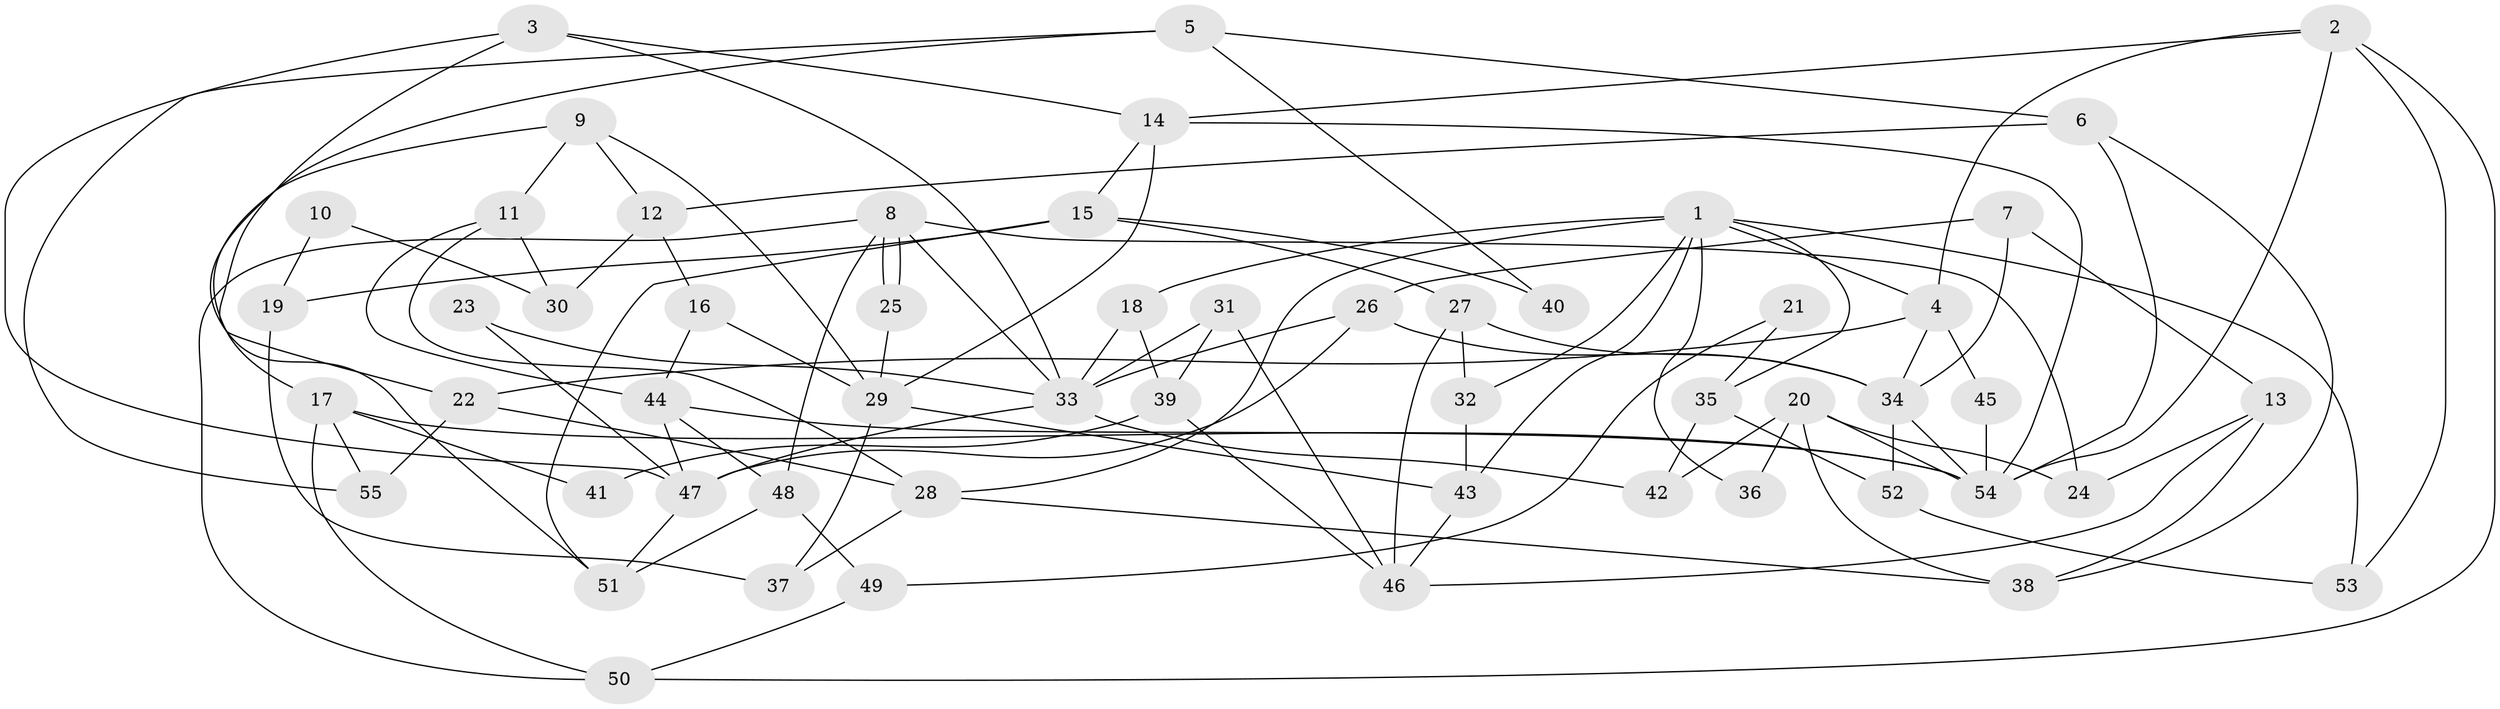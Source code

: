 // coarse degree distribution, {10: 0.06060606060606061, 4: 0.09090909090909091, 6: 0.12121212121212122, 5: 0.18181818181818182, 7: 0.21212121212121213, 8: 0.030303030303030304, 2: 0.15151515151515152, 3: 0.15151515151515152}
// Generated by graph-tools (version 1.1) at 2025/41/03/06/25 10:41:52]
// undirected, 55 vertices, 110 edges
graph export_dot {
graph [start="1"]
  node [color=gray90,style=filled];
  1;
  2;
  3;
  4;
  5;
  6;
  7;
  8;
  9;
  10;
  11;
  12;
  13;
  14;
  15;
  16;
  17;
  18;
  19;
  20;
  21;
  22;
  23;
  24;
  25;
  26;
  27;
  28;
  29;
  30;
  31;
  32;
  33;
  34;
  35;
  36;
  37;
  38;
  39;
  40;
  41;
  42;
  43;
  44;
  45;
  46;
  47;
  48;
  49;
  50;
  51;
  52;
  53;
  54;
  55;
  1 -- 18;
  1 -- 43;
  1 -- 4;
  1 -- 28;
  1 -- 32;
  1 -- 35;
  1 -- 36;
  1 -- 53;
  2 -- 54;
  2 -- 4;
  2 -- 14;
  2 -- 50;
  2 -- 53;
  3 -- 14;
  3 -- 33;
  3 -- 22;
  3 -- 47;
  4 -- 34;
  4 -- 22;
  4 -- 45;
  5 -- 6;
  5 -- 55;
  5 -- 40;
  5 -- 51;
  6 -- 54;
  6 -- 38;
  6 -- 12;
  7 -- 26;
  7 -- 13;
  7 -- 34;
  8 -- 25;
  8 -- 25;
  8 -- 48;
  8 -- 24;
  8 -- 33;
  8 -- 50;
  9 -- 17;
  9 -- 11;
  9 -- 12;
  9 -- 29;
  10 -- 30;
  10 -- 19;
  11 -- 44;
  11 -- 28;
  11 -- 30;
  12 -- 16;
  12 -- 30;
  13 -- 24;
  13 -- 46;
  13 -- 38;
  14 -- 54;
  14 -- 15;
  14 -- 29;
  15 -- 51;
  15 -- 19;
  15 -- 27;
  15 -- 40;
  16 -- 29;
  16 -- 44;
  17 -- 50;
  17 -- 54;
  17 -- 41;
  17 -- 55;
  18 -- 33;
  18 -- 39;
  19 -- 37;
  20 -- 38;
  20 -- 42;
  20 -- 24;
  20 -- 36;
  20 -- 54;
  21 -- 35;
  21 -- 49;
  22 -- 28;
  22 -- 55;
  23 -- 33;
  23 -- 47;
  25 -- 29;
  26 -- 47;
  26 -- 33;
  26 -- 34;
  27 -- 34;
  27 -- 32;
  27 -- 46;
  28 -- 37;
  28 -- 38;
  29 -- 37;
  29 -- 43;
  31 -- 46;
  31 -- 33;
  31 -- 39;
  32 -- 43;
  33 -- 47;
  33 -- 42;
  34 -- 52;
  34 -- 54;
  35 -- 52;
  35 -- 42;
  39 -- 46;
  39 -- 41;
  43 -- 46;
  44 -- 54;
  44 -- 47;
  44 -- 48;
  45 -- 54;
  47 -- 51;
  48 -- 51;
  48 -- 49;
  49 -- 50;
  52 -- 53;
}
